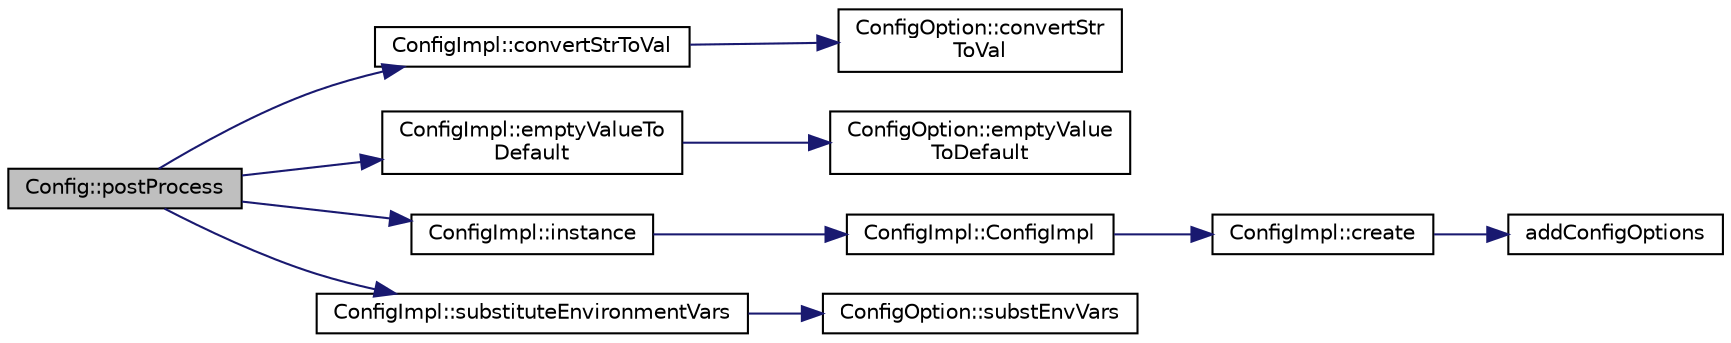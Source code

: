 digraph "Config::postProcess"
{
 // LATEX_PDF_SIZE
  edge [fontname="Helvetica",fontsize="10",labelfontname="Helvetica",labelfontsize="10"];
  node [fontname="Helvetica",fontsize="10",shape=record];
  rankdir="LR";
  Node1 [label="Config::postProcess",height=0.2,width=0.4,color="black", fillcolor="grey75", style="filled", fontcolor="black",tooltip=" "];
  Node1 -> Node2 [color="midnightblue",fontsize="10",style="solid",fontname="Helvetica"];
  Node2 [label="ConfigImpl::convertStrToVal",height=0.2,width=0.4,color="black", fillcolor="white", style="filled",URL="$classConfigImpl.html#a866e373ff4207d492e15ca578e53a551",tooltip=" "];
  Node2 -> Node3 [color="midnightblue",fontsize="10",style="solid",fontname="Helvetica"];
  Node3 [label="ConfigOption::convertStr\lToVal",height=0.2,width=0.4,color="black", fillcolor="white", style="filled",URL="$classConfigOption.html#af1d26523f37d742316ddc4c0f9add4fc",tooltip=" "];
  Node1 -> Node4 [color="midnightblue",fontsize="10",style="solid",fontname="Helvetica"];
  Node4 [label="ConfigImpl::emptyValueTo\lDefault",height=0.2,width=0.4,color="black", fillcolor="white", style="filled",URL="$classConfigImpl.html#ae0072f7a4546b40a6c445e826bb6e027",tooltip=" "];
  Node4 -> Node5 [color="midnightblue",fontsize="10",style="solid",fontname="Helvetica"];
  Node5 [label="ConfigOption::emptyValue\lToDefault",height=0.2,width=0.4,color="black", fillcolor="white", style="filled",URL="$classConfigOption.html#aaf0c9e86e3c98248442e907e12513dd5",tooltip=" "];
  Node1 -> Node6 [color="midnightblue",fontsize="10",style="solid",fontname="Helvetica"];
  Node6 [label="ConfigImpl::instance",height=0.2,width=0.4,color="black", fillcolor="white", style="filled",URL="$classConfigImpl.html#a501e98a30e96c9930ac4b1791b80c09a",tooltip=" "];
  Node6 -> Node7 [color="midnightblue",fontsize="10",style="solid",fontname="Helvetica"];
  Node7 [label="ConfigImpl::ConfigImpl",height=0.2,width=0.4,color="black", fillcolor="white", style="filled",URL="$classConfigImpl.html#af661fbf44e03c43d5ae7c3e30ef33a18",tooltip=" "];
  Node7 -> Node8 [color="midnightblue",fontsize="10",style="solid",fontname="Helvetica"];
  Node8 [label="ConfigImpl::create",height=0.2,width=0.4,color="black", fillcolor="white", style="filled",URL="$classConfigImpl.html#a0e1887e271fe89b5f3e2154e344ad4b1",tooltip=" "];
  Node8 -> Node9 [color="midnightblue",fontsize="10",style="solid",fontname="Helvetica"];
  Node9 [label="addConfigOptions",height=0.2,width=0.4,color="black", fillcolor="white", style="filled",URL="$configoptions_8h.html#abc359bc733e3ae3512278e3014d83eb4",tooltip=" "];
  Node1 -> Node10 [color="midnightblue",fontsize="10",style="solid",fontname="Helvetica"];
  Node10 [label="ConfigImpl::substituteEnvironmentVars",height=0.2,width=0.4,color="black", fillcolor="white", style="filled",URL="$classConfigImpl.html#a56797aabb7ab52c9bd60f32634e41a5b",tooltip=" "];
  Node10 -> Node11 [color="midnightblue",fontsize="10",style="solid",fontname="Helvetica"];
  Node11 [label="ConfigOption::substEnvVars",height=0.2,width=0.4,color="black", fillcolor="white", style="filled",URL="$classConfigOption.html#aeb6ac539f2fe79e07f2baefd5c4d89c1",tooltip=" "];
}
